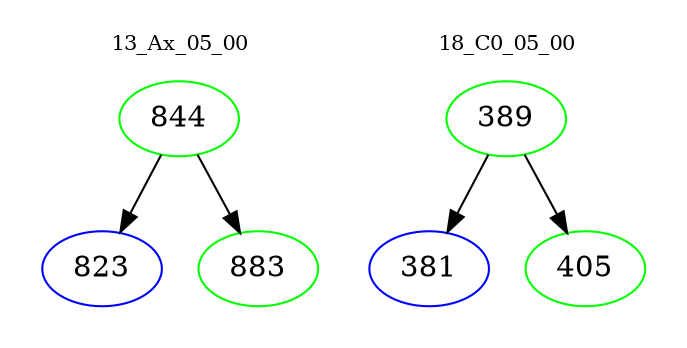 digraph{
subgraph cluster_0 {
color = white
label = "13_Ax_05_00";
fontsize=10;
T0_844 [label="844", color="green"]
T0_844 -> T0_823 [color="black"]
T0_823 [label="823", color="blue"]
T0_844 -> T0_883 [color="black"]
T0_883 [label="883", color="green"]
}
subgraph cluster_1 {
color = white
label = "18_C0_05_00";
fontsize=10;
T1_389 [label="389", color="green"]
T1_389 -> T1_381 [color="black"]
T1_381 [label="381", color="blue"]
T1_389 -> T1_405 [color="black"]
T1_405 [label="405", color="green"]
}
}
